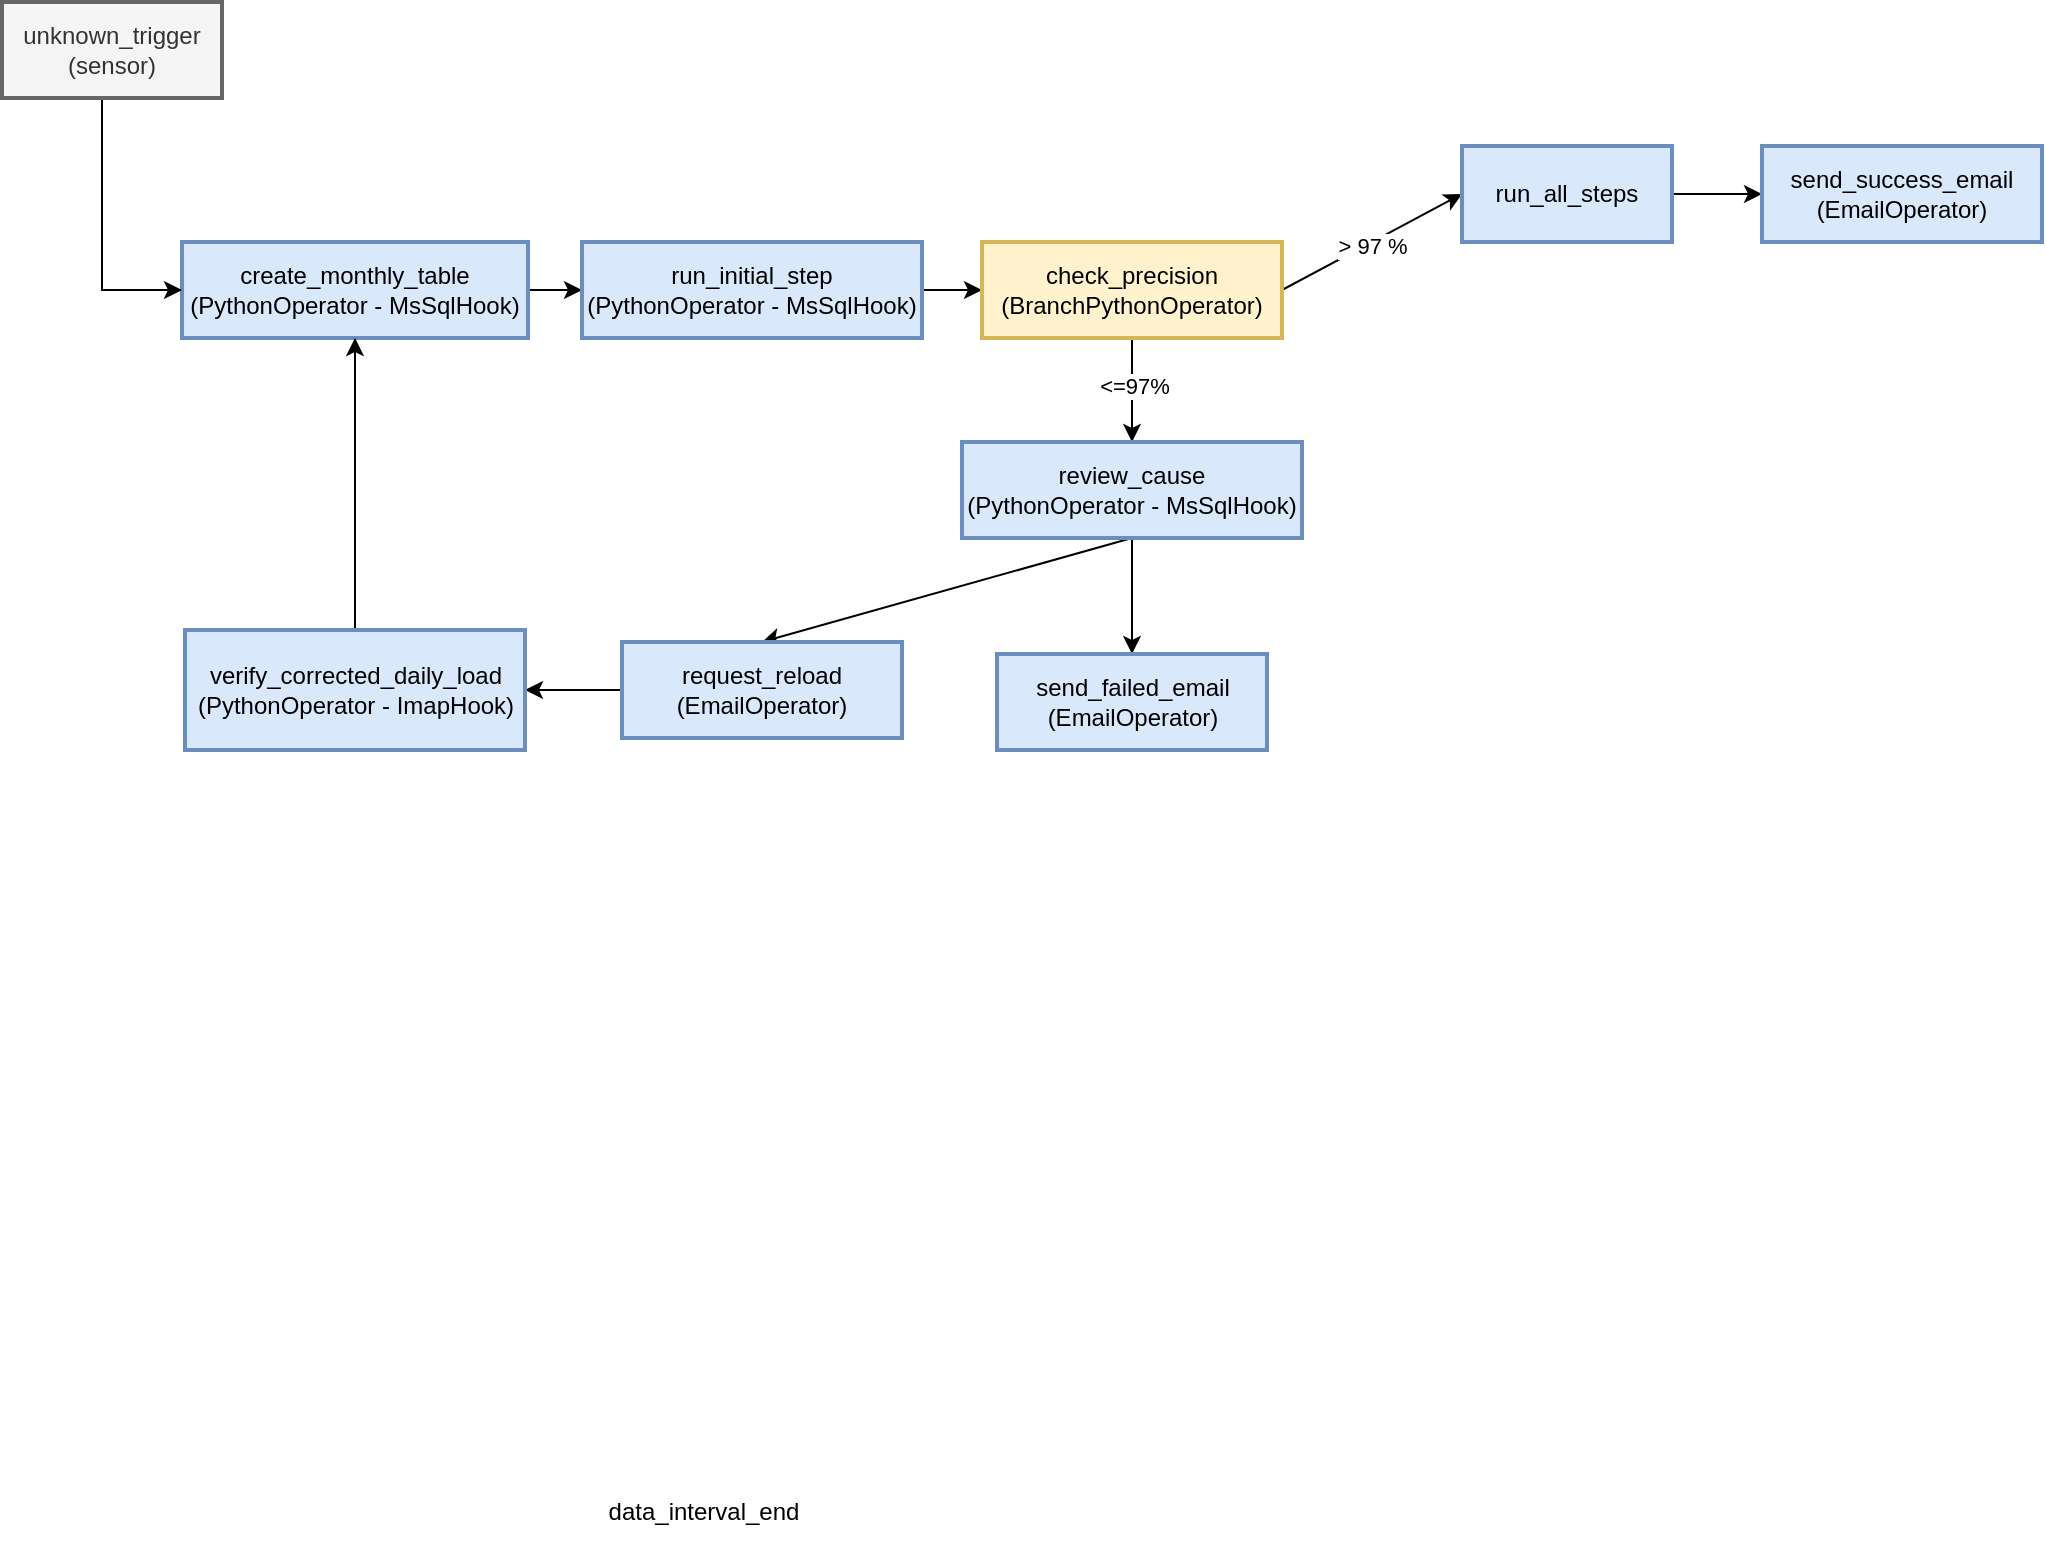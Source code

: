 <mxfile version="24.7.17">
  <diagram name="Página-1" id="d3_ooVtAvkvWBUjS6AKj">
    <mxGraphModel dx="1999" dy="1838" grid="1" gridSize="10" guides="1" tooltips="1" connect="1" arrows="1" fold="1" page="1" pageScale="1" pageWidth="827" pageHeight="1169" math="0" shadow="0">
      <root>
        <mxCell id="0" />
        <mxCell id="1" parent="0" />
        <mxCell id="slY7bCqXh4HRv2QV8Jph-22" style="edgeStyle=orthogonalEdgeStyle;rounded=0;orthogonalLoop=1;jettySize=auto;html=1;entryX=0;entryY=0.5;entryDx=0;entryDy=0;" edge="1" parent="1" source="2" target="3">
          <mxGeometry relative="1" as="geometry" />
        </mxCell>
        <mxCell id="2" value="create_monthly_table&#xa;(PythonOperator - MsSqlHook)" style="whiteSpace=wrap;strokeWidth=2;fontStyle=0;fillColor=#dae8fc;strokeColor=#6c8ebf;" parent="1" vertex="1">
          <mxGeometry x="-200" y="40" width="173" height="48" as="geometry" />
        </mxCell>
        <mxCell id="slY7bCqXh4HRv2QV8Jph-23" style="edgeStyle=orthogonalEdgeStyle;rounded=0;orthogonalLoop=1;jettySize=auto;html=1;entryX=0;entryY=0.5;entryDx=0;entryDy=0;" edge="1" parent="1" source="3" target="4">
          <mxGeometry relative="1" as="geometry" />
        </mxCell>
        <mxCell id="3" value="run_initial_step&#xa;(PythonOperator - MsSqlHook)" style="whiteSpace=wrap;strokeWidth=2;fillColor=#dae8fc;strokeColor=#6c8ebf;" parent="1" vertex="1">
          <mxGeometry y="40" width="170" height="48" as="geometry" />
        </mxCell>
        <mxCell id="slY7bCqXh4HRv2QV8Jph-24" style="rounded=0;orthogonalLoop=1;jettySize=auto;html=1;entryX=0;entryY=0.5;entryDx=0;entryDy=0;exitX=1;exitY=0.5;exitDx=0;exitDy=0;" edge="1" parent="1" source="4" target="5">
          <mxGeometry relative="1" as="geometry" />
        </mxCell>
        <mxCell id="slY7bCqXh4HRv2QV8Jph-26" value="&amp;gt; 97 %" style="edgeLabel;html=1;align=center;verticalAlign=middle;resizable=0;points=[];" vertex="1" connectable="0" parent="slY7bCqXh4HRv2QV8Jph-24">
          <mxGeometry x="-0.02" y="-1" relative="1" as="geometry">
            <mxPoint as="offset" />
          </mxGeometry>
        </mxCell>
        <mxCell id="slY7bCqXh4HRv2QV8Jph-29" style="rounded=0;orthogonalLoop=1;jettySize=auto;html=1;exitX=0.5;exitY=1;exitDx=0;exitDy=0;entryX=0.5;entryY=0;entryDx=0;entryDy=0;" edge="1" parent="1" source="4" target="slY7bCqXh4HRv2QV8Jph-28">
          <mxGeometry relative="1" as="geometry" />
        </mxCell>
        <mxCell id="slY7bCqXh4HRv2QV8Jph-30" value="&amp;lt;=97%" style="edgeLabel;html=1;align=center;verticalAlign=middle;resizable=0;points=[];" vertex="1" connectable="0" parent="slY7bCqXh4HRv2QV8Jph-29">
          <mxGeometry x="-0.07" relative="1" as="geometry">
            <mxPoint x="1" as="offset" />
          </mxGeometry>
        </mxCell>
        <mxCell id="4" value="check_precision&#xa;(BranchPythonOperator)" style="whiteSpace=wrap;strokeWidth=2;fillColor=#fff2cc;strokeColor=#d6b656;" parent="1" vertex="1">
          <mxGeometry x="200" y="40" width="150" height="48" as="geometry" />
        </mxCell>
        <mxCell id="slY7bCqXh4HRv2QV8Jph-32" value="" style="edgeStyle=orthogonalEdgeStyle;rounded=0;orthogonalLoop=1;jettySize=auto;html=1;" edge="1" parent="1" source="5" target="slY7bCqXh4HRv2QV8Jph-31">
          <mxGeometry relative="1" as="geometry" />
        </mxCell>
        <mxCell id="5" value="run_all_steps" style="whiteSpace=wrap;strokeWidth=2;fillColor=#dae8fc;strokeColor=#6c8ebf;" parent="1" vertex="1">
          <mxGeometry x="440" y="-8" width="105" height="48" as="geometry" />
        </mxCell>
        <mxCell id="V9xIAz7Yn8Lcb2u-va8V-16" value="data_interval_end" style="text;html=1;align=center;verticalAlign=middle;whiteSpace=wrap;rounded=0;" parent="1" vertex="1">
          <mxGeometry x="31" y="660" width="60" height="30" as="geometry" />
        </mxCell>
        <mxCell id="slY7bCqXh4HRv2QV8Jph-21" style="edgeStyle=orthogonalEdgeStyle;rounded=0;orthogonalLoop=1;jettySize=auto;html=1;" edge="1" parent="1" source="slY7bCqXh4HRv2QV8Jph-15" target="2">
          <mxGeometry relative="1" as="geometry">
            <Array as="points">
              <mxPoint x="-240" y="64" />
            </Array>
          </mxGeometry>
        </mxCell>
        <mxCell id="slY7bCqXh4HRv2QV8Jph-15" value="unknown_trigger&#xa;(sensor)" style="whiteSpace=wrap;strokeWidth=2;fillColor=#f5f5f5;fontColor=#333333;strokeColor=#666666;" vertex="1" parent="1">
          <mxGeometry x="-290" y="-80" width="110" height="48" as="geometry" />
        </mxCell>
        <mxCell id="slY7bCqXh4HRv2QV8Jph-34" style="rounded=0;orthogonalLoop=1;jettySize=auto;html=1;entryX=0.5;entryY=0;entryDx=0;entryDy=0;exitX=0.5;exitY=1;exitDx=0;exitDy=0;" edge="1" parent="1" source="slY7bCqXh4HRv2QV8Jph-28" target="slY7bCqXh4HRv2QV8Jph-33">
          <mxGeometry relative="1" as="geometry" />
        </mxCell>
        <mxCell id="slY7bCqXh4HRv2QV8Jph-41" style="rounded=0;orthogonalLoop=1;jettySize=auto;html=1;exitX=0.5;exitY=1;exitDx=0;exitDy=0;entryX=0.5;entryY=0;entryDx=0;entryDy=0;" edge="1" parent="1" source="slY7bCqXh4HRv2QV8Jph-28" target="slY7bCqXh4HRv2QV8Jph-35">
          <mxGeometry relative="1" as="geometry" />
        </mxCell>
        <mxCell id="slY7bCqXh4HRv2QV8Jph-28" value="review_cause&#xa;(PythonOperator - MsSqlHook)" style="whiteSpace=wrap;strokeWidth=2;fillColor=#dae8fc;strokeColor=#6c8ebf;" vertex="1" parent="1">
          <mxGeometry x="190" y="140" width="170" height="48" as="geometry" />
        </mxCell>
        <mxCell id="slY7bCqXh4HRv2QV8Jph-31" value="send_success_email&#xa;(EmailOperator)" style="whiteSpace=wrap;strokeWidth=2;fillColor=#dae8fc;strokeColor=#6c8ebf;" vertex="1" parent="1">
          <mxGeometry x="590" y="-8" width="140" height="48" as="geometry" />
        </mxCell>
        <mxCell id="slY7bCqXh4HRv2QV8Jph-33" value="send_failed_email&#xa;(EmailOperator)" style="whiteSpace=wrap;strokeWidth=2;fillColor=#dae8fc;strokeColor=#6c8ebf;" vertex="1" parent="1">
          <mxGeometry x="207.5" y="246" width="135" height="48" as="geometry" />
        </mxCell>
        <mxCell id="slY7bCqXh4HRv2QV8Jph-43" value="" style="edgeStyle=orthogonalEdgeStyle;rounded=0;orthogonalLoop=1;jettySize=auto;html=1;exitX=0;exitY=0.5;exitDx=0;exitDy=0;" edge="1" parent="1" source="slY7bCqXh4HRv2QV8Jph-35" target="slY7bCqXh4HRv2QV8Jph-42">
          <mxGeometry relative="1" as="geometry" />
        </mxCell>
        <mxCell id="slY7bCqXh4HRv2QV8Jph-35" value="request_reload&#xa;(EmailOperator)" style="whiteSpace=wrap;strokeWidth=2;fillColor=#dae8fc;strokeColor=#6c8ebf;" vertex="1" parent="1">
          <mxGeometry x="20" y="240" width="140" height="48" as="geometry" />
        </mxCell>
        <mxCell id="slY7bCqXh4HRv2QV8Jph-44" style="edgeStyle=orthogonalEdgeStyle;rounded=0;orthogonalLoop=1;jettySize=auto;html=1;" edge="1" parent="1" source="slY7bCqXh4HRv2QV8Jph-42" target="2">
          <mxGeometry relative="1" as="geometry" />
        </mxCell>
        <mxCell id="slY7bCqXh4HRv2QV8Jph-42" value="&lt;div&gt;verify_corrected_daily_load&lt;/div&gt;(PythonOperator -&amp;nbsp;&lt;span style=&quot;background-color: initial;&quot;&gt;ImapHook)&lt;/span&gt;" style="whiteSpace=wrap;html=1;fillColor=#dae8fc;strokeColor=#6c8ebf;strokeWidth=2;" vertex="1" parent="1">
          <mxGeometry x="-198.5" y="234" width="170" height="60" as="geometry" />
        </mxCell>
      </root>
    </mxGraphModel>
  </diagram>
</mxfile>
